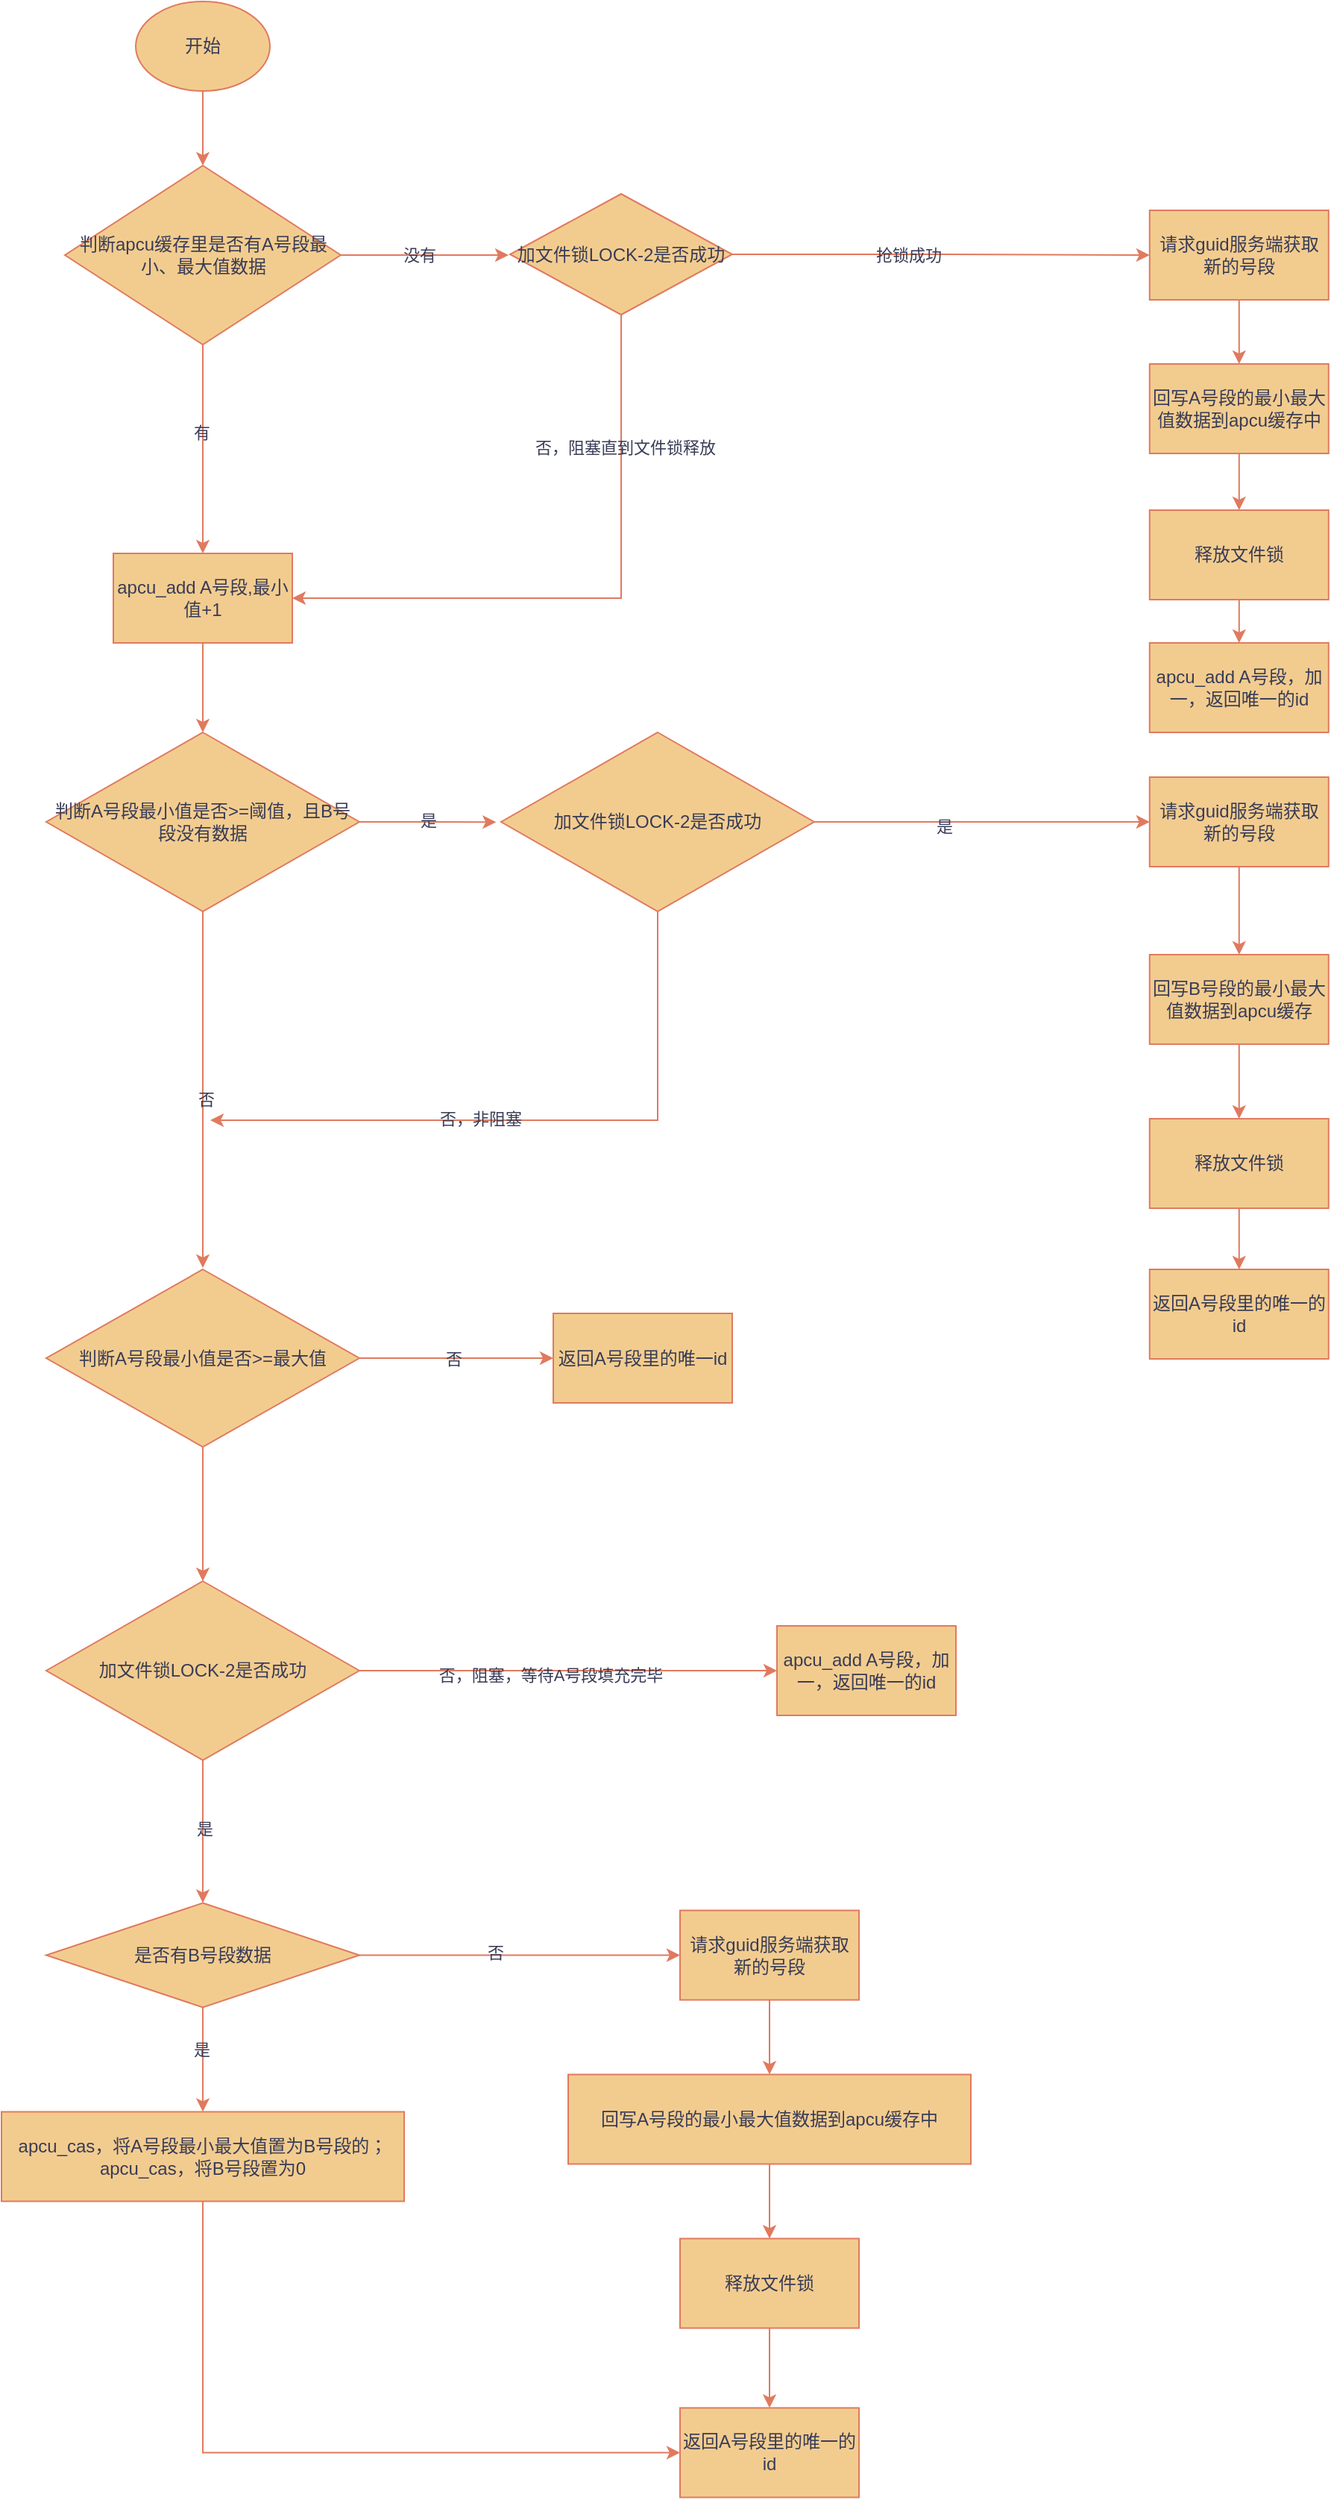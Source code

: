 <mxfile version="21.1.5" type="github">
  <diagram id="C5RBs43oDa-KdzZeNtuy" name="Page-1">
    <mxGraphModel dx="520" dy="791" grid="1" gridSize="10" guides="1" tooltips="1" connect="1" arrows="1" fold="1" page="1" pageScale="1" pageWidth="827" pageHeight="1169" math="0" shadow="0">
      <root>
        <mxCell id="WIyWlLk6GJQsqaUBKTNV-0" />
        <mxCell id="WIyWlLk6GJQsqaUBKTNV-1" parent="WIyWlLk6GJQsqaUBKTNV-0" />
        <mxCell id="EW10OQYBDatXseVUmCqM-0" style="edgeStyle=orthogonalEdgeStyle;rounded=0;orthogonalLoop=1;jettySize=auto;html=1;entryX=0.5;entryY=0;entryDx=0;entryDy=0;labelBackgroundColor=none;strokeColor=#E07A5F;fontColor=default;" parent="WIyWlLk6GJQsqaUBKTNV-1" source="EW10OQYBDatXseVUmCqM-1" target="EW10OQYBDatXseVUmCqM-6" edge="1">
          <mxGeometry relative="1" as="geometry" />
        </mxCell>
        <mxCell id="EW10OQYBDatXseVUmCqM-1" value="开始" style="ellipse;whiteSpace=wrap;html=1;labelBackgroundColor=none;fillColor=#F2CC8F;strokeColor=#E07A5F;fontColor=#393C56;" parent="WIyWlLk6GJQsqaUBKTNV-1" vertex="1">
          <mxGeometry x="1550" y="301" width="90" height="60" as="geometry" />
        </mxCell>
        <mxCell id="EW10OQYBDatXseVUmCqM-2" value="" style="edgeStyle=orthogonalEdgeStyle;rounded=0;orthogonalLoop=1;jettySize=auto;html=1;labelBackgroundColor=none;strokeColor=#E07A5F;fontColor=default;" parent="WIyWlLk6GJQsqaUBKTNV-1" source="EW10OQYBDatXseVUmCqM-6" target="EW10OQYBDatXseVUmCqM-8" edge="1">
          <mxGeometry relative="1" as="geometry" />
        </mxCell>
        <mxCell id="EW10OQYBDatXseVUmCqM-3" value="有" style="edgeLabel;html=1;align=center;verticalAlign=middle;resizable=0;points=[];labelBackgroundColor=none;fontColor=#393C56;" parent="EW10OQYBDatXseVUmCqM-2" vertex="1" connectable="0">
          <mxGeometry x="-0.154" y="-1" relative="1" as="geometry">
            <mxPoint as="offset" />
          </mxGeometry>
        </mxCell>
        <mxCell id="EW10OQYBDatXseVUmCqM-4" value="" style="edgeStyle=orthogonalEdgeStyle;rounded=0;orthogonalLoop=1;jettySize=auto;html=1;labelBackgroundColor=none;strokeColor=#E07A5F;fontColor=default;" parent="WIyWlLk6GJQsqaUBKTNV-1" source="EW10OQYBDatXseVUmCqM-6" edge="1">
          <mxGeometry relative="1" as="geometry">
            <mxPoint x="1800" y="471" as="targetPoint" />
          </mxGeometry>
        </mxCell>
        <mxCell id="EW10OQYBDatXseVUmCqM-5" value="没有" style="edgeLabel;html=1;align=center;verticalAlign=middle;resizable=0;points=[];labelBackgroundColor=none;fontColor=#393C56;" parent="EW10OQYBDatXseVUmCqM-4" vertex="1" connectable="0">
          <mxGeometry x="-0.07" relative="1" as="geometry">
            <mxPoint as="offset" />
          </mxGeometry>
        </mxCell>
        <mxCell id="EW10OQYBDatXseVUmCqM-6" value="判断apcu缓存里是否有A号段最小、最大值数据" style="rhombus;whiteSpace=wrap;html=1;labelBackgroundColor=none;fillColor=#F2CC8F;strokeColor=#E07A5F;fontColor=#393C56;" parent="WIyWlLk6GJQsqaUBKTNV-1" vertex="1">
          <mxGeometry x="1502.5" y="411" width="185" height="120" as="geometry" />
        </mxCell>
        <mxCell id="EW10OQYBDatXseVUmCqM-7" value="" style="edgeStyle=orthogonalEdgeStyle;rounded=0;orthogonalLoop=1;jettySize=auto;html=1;labelBackgroundColor=none;strokeColor=#E07A5F;fontColor=default;" parent="WIyWlLk6GJQsqaUBKTNV-1" source="EW10OQYBDatXseVUmCqM-8" target="EW10OQYBDatXseVUmCqM-24" edge="1">
          <mxGeometry relative="1" as="geometry" />
        </mxCell>
        <mxCell id="EW10OQYBDatXseVUmCqM-8" value="apcu_add A号段,最小值+1" style="whiteSpace=wrap;html=1;labelBackgroundColor=none;fillColor=#F2CC8F;strokeColor=#E07A5F;fontColor=#393C56;" parent="WIyWlLk6GJQsqaUBKTNV-1" vertex="1">
          <mxGeometry x="1535" y="671" width="120" height="60" as="geometry" />
        </mxCell>
        <mxCell id="EW10OQYBDatXseVUmCqM-9" value="" style="edgeStyle=orthogonalEdgeStyle;rounded=0;orthogonalLoop=1;jettySize=auto;html=1;labelBackgroundColor=none;strokeColor=#E07A5F;fontColor=default;" parent="WIyWlLk6GJQsqaUBKTNV-1" source="EW10OQYBDatXseVUmCqM-13" target="EW10OQYBDatXseVUmCqM-15" edge="1">
          <mxGeometry relative="1" as="geometry" />
        </mxCell>
        <mxCell id="EW10OQYBDatXseVUmCqM-10" value="抢锁成功" style="edgeLabel;html=1;align=center;verticalAlign=middle;resizable=0;points=[];labelBackgroundColor=none;fontColor=#393C56;" parent="EW10OQYBDatXseVUmCqM-9" vertex="1" connectable="0">
          <mxGeometry x="0.059" y="2" relative="1" as="geometry">
            <mxPoint x="-30" y="2" as="offset" />
          </mxGeometry>
        </mxCell>
        <mxCell id="EW10OQYBDatXseVUmCqM-11" value="" style="edgeStyle=orthogonalEdgeStyle;rounded=0;orthogonalLoop=1;jettySize=auto;html=1;entryX=1;entryY=0.5;entryDx=0;entryDy=0;exitX=0.5;exitY=1;exitDx=0;exitDy=0;labelBackgroundColor=none;strokeColor=#E07A5F;fontColor=default;" parent="WIyWlLk6GJQsqaUBKTNV-1" source="EW10OQYBDatXseVUmCqM-13" target="EW10OQYBDatXseVUmCqM-8" edge="1">
          <mxGeometry relative="1" as="geometry">
            <mxPoint x="1855" y="581" as="targetPoint" />
            <Array as="points">
              <mxPoint x="1875" y="701" />
            </Array>
          </mxGeometry>
        </mxCell>
        <mxCell id="EW10OQYBDatXseVUmCqM-12" value="否，阻塞直到文件锁释放" style="edgeLabel;html=1;align=center;verticalAlign=middle;resizable=0;points=[];labelBackgroundColor=none;fontColor=#393C56;" parent="EW10OQYBDatXseVUmCqM-11" vertex="1" connectable="0">
          <mxGeometry x="-0.11" y="2" relative="1" as="geometry">
            <mxPoint y="-94" as="offset" />
          </mxGeometry>
        </mxCell>
        <mxCell id="EW10OQYBDatXseVUmCqM-13" value="加文件锁LOCK-2是否成功" style="rhombus;whiteSpace=wrap;html=1;labelBackgroundColor=none;fillColor=#F2CC8F;strokeColor=#E07A5F;fontColor=#393C56;" parent="WIyWlLk6GJQsqaUBKTNV-1" vertex="1">
          <mxGeometry x="1801" y="430" width="149" height="81" as="geometry" />
        </mxCell>
        <mxCell id="EW10OQYBDatXseVUmCqM-14" value="" style="edgeStyle=orthogonalEdgeStyle;rounded=0;orthogonalLoop=1;jettySize=auto;html=1;labelBackgroundColor=none;strokeColor=#E07A5F;fontColor=default;" parent="WIyWlLk6GJQsqaUBKTNV-1" source="EW10OQYBDatXseVUmCqM-15" target="EW10OQYBDatXseVUmCqM-17" edge="1">
          <mxGeometry relative="1" as="geometry" />
        </mxCell>
        <mxCell id="EW10OQYBDatXseVUmCqM-15" value="请求guid服务端获取新的号段" style="whiteSpace=wrap;html=1;labelBackgroundColor=none;fillColor=#F2CC8F;strokeColor=#E07A5F;fontColor=#393C56;" parent="WIyWlLk6GJQsqaUBKTNV-1" vertex="1">
          <mxGeometry x="2229.89" y="441" width="120" height="60" as="geometry" />
        </mxCell>
        <mxCell id="EW10OQYBDatXseVUmCqM-16" value="" style="edgeStyle=orthogonalEdgeStyle;rounded=0;orthogonalLoop=1;jettySize=auto;html=1;labelBackgroundColor=none;strokeColor=#E07A5F;fontColor=default;" parent="WIyWlLk6GJQsqaUBKTNV-1" source="EW10OQYBDatXseVUmCqM-17" target="EW10OQYBDatXseVUmCqM-19" edge="1">
          <mxGeometry relative="1" as="geometry" />
        </mxCell>
        <mxCell id="EW10OQYBDatXseVUmCqM-17" value="回写A号段的最小最大值数据到apcu缓存中" style="whiteSpace=wrap;html=1;labelBackgroundColor=none;fillColor=#F2CC8F;strokeColor=#E07A5F;fontColor=#393C56;" parent="WIyWlLk6GJQsqaUBKTNV-1" vertex="1">
          <mxGeometry x="2229.89" y="544" width="120" height="60" as="geometry" />
        </mxCell>
        <mxCell id="EW10OQYBDatXseVUmCqM-18" value="" style="edgeStyle=orthogonalEdgeStyle;rounded=0;orthogonalLoop=1;jettySize=auto;html=1;labelBackgroundColor=none;strokeColor=#E07A5F;fontColor=default;" parent="WIyWlLk6GJQsqaUBKTNV-1" source="EW10OQYBDatXseVUmCqM-19" target="EW10OQYBDatXseVUmCqM-32" edge="1">
          <mxGeometry relative="1" as="geometry" />
        </mxCell>
        <mxCell id="EW10OQYBDatXseVUmCqM-19" value="释放文件锁" style="whiteSpace=wrap;html=1;labelBackgroundColor=none;fillColor=#F2CC8F;strokeColor=#E07A5F;fontColor=#393C56;" parent="WIyWlLk6GJQsqaUBKTNV-1" vertex="1">
          <mxGeometry x="2229.89" y="642" width="120" height="60" as="geometry" />
        </mxCell>
        <mxCell id="EW10OQYBDatXseVUmCqM-20" value="" style="edgeStyle=orthogonalEdgeStyle;rounded=0;orthogonalLoop=1;jettySize=auto;html=1;entryX=-0.016;entryY=0.501;entryDx=0;entryDy=0;entryPerimeter=0;labelBackgroundColor=none;strokeColor=#E07A5F;fontColor=default;" parent="WIyWlLk6GJQsqaUBKTNV-1" source="EW10OQYBDatXseVUmCqM-24" target="EW10OQYBDatXseVUmCqM-30" edge="1">
          <mxGeometry relative="1" as="geometry">
            <mxPoint x="1780" y="851" as="targetPoint" />
          </mxGeometry>
        </mxCell>
        <mxCell id="EW10OQYBDatXseVUmCqM-21" value="是" style="edgeLabel;html=1;align=center;verticalAlign=middle;resizable=0;points=[];labelBackgroundColor=none;fontColor=#393C56;" parent="EW10OQYBDatXseVUmCqM-20" vertex="1" connectable="0">
          <mxGeometry x="-0.011" y="1" relative="1" as="geometry">
            <mxPoint as="offset" />
          </mxGeometry>
        </mxCell>
        <mxCell id="EW10OQYBDatXseVUmCqM-22" value="" style="edgeStyle=orthogonalEdgeStyle;rounded=0;orthogonalLoop=1;jettySize=auto;html=1;labelBackgroundColor=none;strokeColor=#E07A5F;fontColor=default;" parent="WIyWlLk6GJQsqaUBKTNV-1" source="EW10OQYBDatXseVUmCqM-24" edge="1">
          <mxGeometry relative="1" as="geometry">
            <mxPoint x="1595" y="1150" as="targetPoint" />
          </mxGeometry>
        </mxCell>
        <mxCell id="EW10OQYBDatXseVUmCqM-23" value="否" style="edgeLabel;html=1;align=center;verticalAlign=middle;resizable=0;points=[];labelBackgroundColor=none;fontColor=#393C56;" parent="EW10OQYBDatXseVUmCqM-22" vertex="1" connectable="0">
          <mxGeometry x="0.054" y="1" relative="1" as="geometry">
            <mxPoint as="offset" />
          </mxGeometry>
        </mxCell>
        <mxCell id="EW10OQYBDatXseVUmCqM-24" value="判断A号段最小值是否&amp;gt;=阈值，且B号段没有数据" style="rhombus;whiteSpace=wrap;html=1;labelBackgroundColor=none;fillColor=#F2CC8F;strokeColor=#E07A5F;fontColor=#393C56;" parent="WIyWlLk6GJQsqaUBKTNV-1" vertex="1">
          <mxGeometry x="1490" y="791" width="210" height="120" as="geometry" />
        </mxCell>
        <mxCell id="EW10OQYBDatXseVUmCqM-28" style="edgeStyle=orthogonalEdgeStyle;rounded=0;orthogonalLoop=1;jettySize=auto;html=1;labelBackgroundColor=none;strokeColor=#E07A5F;fontColor=default;" parent="WIyWlLk6GJQsqaUBKTNV-1" source="EW10OQYBDatXseVUmCqM-30" edge="1">
          <mxGeometry relative="1" as="geometry">
            <mxPoint x="1600" y="1051" as="targetPoint" />
            <Array as="points">
              <mxPoint x="1900" y="1051" />
            </Array>
          </mxGeometry>
        </mxCell>
        <mxCell id="EW10OQYBDatXseVUmCqM-29" value="否，非阻塞" style="edgeLabel;html=1;align=center;verticalAlign=middle;resizable=0;points=[];labelBackgroundColor=none;fontColor=#393C56;" parent="EW10OQYBDatXseVUmCqM-28" vertex="1" connectable="0">
          <mxGeometry x="-0.215" y="1" relative="1" as="geometry">
            <mxPoint x="-87" y="-2" as="offset" />
          </mxGeometry>
        </mxCell>
        <mxCell id="EW10OQYBDatXseVUmCqM-38" style="edgeStyle=orthogonalEdgeStyle;rounded=0;orthogonalLoop=1;jettySize=auto;html=1;entryX=0;entryY=0.5;entryDx=0;entryDy=0;labelBackgroundColor=none;strokeColor=#E07A5F;fontColor=default;" parent="WIyWlLk6GJQsqaUBKTNV-1" source="EW10OQYBDatXseVUmCqM-30" target="EW10OQYBDatXseVUmCqM-33" edge="1">
          <mxGeometry relative="1" as="geometry">
            <mxPoint x="2170" y="851" as="targetPoint" />
          </mxGeometry>
        </mxCell>
        <mxCell id="EW10OQYBDatXseVUmCqM-42" value="是" style="edgeLabel;html=1;align=center;verticalAlign=middle;resizable=0;points=[];labelBackgroundColor=none;fontColor=#393C56;" parent="EW10OQYBDatXseVUmCqM-38" vertex="1" connectable="0">
          <mxGeometry x="-0.266" y="-3" relative="1" as="geometry">
            <mxPoint x="4" as="offset" />
          </mxGeometry>
        </mxCell>
        <mxCell id="EW10OQYBDatXseVUmCqM-30" value="加文件锁LOCK-2是否成功" style="rhombus;whiteSpace=wrap;html=1;labelBackgroundColor=none;fillColor=#F2CC8F;strokeColor=#E07A5F;fontColor=#393C56;" parent="WIyWlLk6GJQsqaUBKTNV-1" vertex="1">
          <mxGeometry x="1795" y="791" width="210" height="120" as="geometry" />
        </mxCell>
        <mxCell id="EW10OQYBDatXseVUmCqM-32" value="apcu_add A号段，加一，返回唯一的id" style="whiteSpace=wrap;html=1;labelBackgroundColor=none;fillColor=#F2CC8F;strokeColor=#E07A5F;fontColor=#393C56;" parent="WIyWlLk6GJQsqaUBKTNV-1" vertex="1">
          <mxGeometry x="2229.89" y="731" width="120" height="60" as="geometry" />
        </mxCell>
        <mxCell id="EW10OQYBDatXseVUmCqM-36" value="" style="edgeStyle=orthogonalEdgeStyle;rounded=0;orthogonalLoop=1;jettySize=auto;html=1;labelBackgroundColor=none;strokeColor=#E07A5F;fontColor=default;" parent="WIyWlLk6GJQsqaUBKTNV-1" source="EW10OQYBDatXseVUmCqM-33" target="EW10OQYBDatXseVUmCqM-35" edge="1">
          <mxGeometry relative="1" as="geometry" />
        </mxCell>
        <mxCell id="EW10OQYBDatXseVUmCqM-33" value="请求guid服务端获取新的号段" style="whiteSpace=wrap;html=1;labelBackgroundColor=none;fillColor=#F2CC8F;strokeColor=#E07A5F;fontColor=#393C56;" parent="WIyWlLk6GJQsqaUBKTNV-1" vertex="1">
          <mxGeometry x="2229.89" y="821" width="120" height="60" as="geometry" />
        </mxCell>
        <mxCell id="EW10OQYBDatXseVUmCqM-41" value="" style="edgeStyle=orthogonalEdgeStyle;rounded=0;orthogonalLoop=1;jettySize=auto;html=1;labelBackgroundColor=none;strokeColor=#E07A5F;fontColor=default;" parent="WIyWlLk6GJQsqaUBKTNV-1" source="EW10OQYBDatXseVUmCqM-35" target="EW10OQYBDatXseVUmCqM-40" edge="1">
          <mxGeometry relative="1" as="geometry" />
        </mxCell>
        <mxCell id="EW10OQYBDatXseVUmCqM-35" value="回写B号段的最小最大值数据到apcu缓存" style="whiteSpace=wrap;html=1;labelBackgroundColor=none;fillColor=#F2CC8F;strokeColor=#E07A5F;fontColor=#393C56;" parent="WIyWlLk6GJQsqaUBKTNV-1" vertex="1">
          <mxGeometry x="2229.89" y="940" width="120" height="60" as="geometry" />
        </mxCell>
        <mxCell id="EW10OQYBDatXseVUmCqM-48" value="" style="edgeStyle=orthogonalEdgeStyle;rounded=0;orthogonalLoop=1;jettySize=auto;html=1;labelBackgroundColor=none;strokeColor=#E07A5F;fontColor=default;" parent="WIyWlLk6GJQsqaUBKTNV-1" source="EW10OQYBDatXseVUmCqM-40" target="EW10OQYBDatXseVUmCqM-47" edge="1">
          <mxGeometry relative="1" as="geometry" />
        </mxCell>
        <mxCell id="EW10OQYBDatXseVUmCqM-40" value="释放文件锁" style="whiteSpace=wrap;html=1;labelBackgroundColor=none;fillColor=#F2CC8F;strokeColor=#E07A5F;fontColor=#393C56;" parent="WIyWlLk6GJQsqaUBKTNV-1" vertex="1">
          <mxGeometry x="2229.89" y="1050" width="120" height="60" as="geometry" />
        </mxCell>
        <mxCell id="EW10OQYBDatXseVUmCqM-51" value="" style="edgeStyle=orthogonalEdgeStyle;rounded=0;orthogonalLoop=1;jettySize=auto;html=1;labelBackgroundColor=none;strokeColor=#E07A5F;fontColor=default;" parent="WIyWlLk6GJQsqaUBKTNV-1" source="EW10OQYBDatXseVUmCqM-43" target="EW10OQYBDatXseVUmCqM-50" edge="1">
          <mxGeometry relative="1" as="geometry" />
        </mxCell>
        <mxCell id="EW10OQYBDatXseVUmCqM-52" value="否" style="edgeLabel;html=1;align=center;verticalAlign=middle;resizable=0;points=[];labelBackgroundColor=none;fontColor=#393C56;" parent="EW10OQYBDatXseVUmCqM-51" vertex="1" connectable="0">
          <mxGeometry x="-0.031" relative="1" as="geometry">
            <mxPoint as="offset" />
          </mxGeometry>
        </mxCell>
        <mxCell id="D5kf2ewFrjv8ZklRDmJV-2" value="" style="edgeStyle=orthogonalEdgeStyle;rounded=0;orthogonalLoop=1;jettySize=auto;html=1;labelBackgroundColor=none;strokeColor=#E07A5F;fontColor=default;" edge="1" parent="WIyWlLk6GJQsqaUBKTNV-1" source="EW10OQYBDatXseVUmCqM-43" target="EW10OQYBDatXseVUmCqM-63">
          <mxGeometry relative="1" as="geometry" />
        </mxCell>
        <mxCell id="EW10OQYBDatXseVUmCqM-43" value="判断A号段最小值是否&amp;gt;=最大值" style="rhombus;whiteSpace=wrap;html=1;labelBackgroundColor=none;fillColor=#F2CC8F;strokeColor=#E07A5F;fontColor=#393C56;" parent="WIyWlLk6GJQsqaUBKTNV-1" vertex="1">
          <mxGeometry x="1490" y="1151" width="210" height="119" as="geometry" />
        </mxCell>
        <mxCell id="EW10OQYBDatXseVUmCqM-47" value="返回A号段里的唯一的id" style="whiteSpace=wrap;html=1;labelBackgroundColor=none;fillColor=#F2CC8F;strokeColor=#E07A5F;fontColor=#393C56;" parent="WIyWlLk6GJQsqaUBKTNV-1" vertex="1">
          <mxGeometry x="2229.89" y="1151" width="120" height="60" as="geometry" />
        </mxCell>
        <mxCell id="EW10OQYBDatXseVUmCqM-50" value="返回A号段里的唯一id" style="whiteSpace=wrap;html=1;labelBackgroundColor=none;fillColor=#F2CC8F;strokeColor=#E07A5F;fontColor=#393C56;" parent="WIyWlLk6GJQsqaUBKTNV-1" vertex="1">
          <mxGeometry x="1830" y="1180.5" width="120" height="60" as="geometry" />
        </mxCell>
        <mxCell id="EW10OQYBDatXseVUmCqM-58" value="" style="edgeStyle=orthogonalEdgeStyle;rounded=0;orthogonalLoop=1;jettySize=auto;html=1;labelBackgroundColor=none;strokeColor=#E07A5F;fontColor=default;" parent="WIyWlLk6GJQsqaUBKTNV-1" source="EW10OQYBDatXseVUmCqM-56" target="EW10OQYBDatXseVUmCqM-57" edge="1">
          <mxGeometry relative="1" as="geometry" />
        </mxCell>
        <mxCell id="EW10OQYBDatXseVUmCqM-59" value="是" style="edgeLabel;html=1;align=center;verticalAlign=middle;resizable=0;points=[];labelBackgroundColor=none;fontColor=#393C56;" parent="EW10OQYBDatXseVUmCqM-58" vertex="1" connectable="0">
          <mxGeometry x="-0.203" y="-1" relative="1" as="geometry">
            <mxPoint as="offset" />
          </mxGeometry>
        </mxCell>
        <mxCell id="D5kf2ewFrjv8ZklRDmJV-5" style="edgeStyle=orthogonalEdgeStyle;rounded=0;orthogonalLoop=1;jettySize=auto;html=1;entryX=0;entryY=0.5;entryDx=0;entryDy=0;labelBackgroundColor=none;strokeColor=#E07A5F;fontColor=default;" edge="1" parent="WIyWlLk6GJQsqaUBKTNV-1" source="EW10OQYBDatXseVUmCqM-56" target="EW10OQYBDatXseVUmCqM-64">
          <mxGeometry relative="1" as="geometry" />
        </mxCell>
        <mxCell id="D5kf2ewFrjv8ZklRDmJV-6" value="否" style="edgeLabel;html=1;align=center;verticalAlign=middle;resizable=0;points=[];labelBackgroundColor=none;fontColor=#393C56;" vertex="1" connectable="0" parent="D5kf2ewFrjv8ZklRDmJV-5">
          <mxGeometry x="-0.159" y="2" relative="1" as="geometry">
            <mxPoint as="offset" />
          </mxGeometry>
        </mxCell>
        <mxCell id="EW10OQYBDatXseVUmCqM-56" value="是否有B号段数据" style="rhombus;whiteSpace=wrap;html=1;labelBackgroundColor=none;fillColor=#F2CC8F;strokeColor=#E07A5F;fontColor=#393C56;" parent="WIyWlLk6GJQsqaUBKTNV-1" vertex="1">
          <mxGeometry x="1490" y="1575.75" width="210" height="70" as="geometry" />
        </mxCell>
        <mxCell id="D5kf2ewFrjv8ZklRDmJV-7" style="edgeStyle=orthogonalEdgeStyle;rounded=0;orthogonalLoop=1;jettySize=auto;html=1;entryX=0;entryY=0.5;entryDx=0;entryDy=0;labelBackgroundColor=none;strokeColor=#E07A5F;fontColor=default;" edge="1" parent="WIyWlLk6GJQsqaUBKTNV-1" source="EW10OQYBDatXseVUmCqM-57" target="D5kf2ewFrjv8ZklRDmJV-0">
          <mxGeometry relative="1" as="geometry">
            <Array as="points">
              <mxPoint x="1595" y="1944" />
            </Array>
          </mxGeometry>
        </mxCell>
        <mxCell id="EW10OQYBDatXseVUmCqM-57" value="apcu_cas，将A号段最小最大值置为B号段的；&lt;br&gt;apcu_cas，将B号段置为0" style="whiteSpace=wrap;html=1;labelBackgroundColor=none;fillColor=#F2CC8F;strokeColor=#E07A5F;fontColor=#393C56;" parent="WIyWlLk6GJQsqaUBKTNV-1" vertex="1">
          <mxGeometry x="1460" y="1715.75" width="270" height="60" as="geometry" />
        </mxCell>
        <mxCell id="EW10OQYBDatXseVUmCqM-75" value="" style="edgeStyle=orthogonalEdgeStyle;rounded=0;orthogonalLoop=1;jettySize=auto;html=1;labelBackgroundColor=none;strokeColor=#E07A5F;fontColor=default;" parent="WIyWlLk6GJQsqaUBKTNV-1" source="EW10OQYBDatXseVUmCqM-63" target="EW10OQYBDatXseVUmCqM-74" edge="1">
          <mxGeometry relative="1" as="geometry" />
        </mxCell>
        <mxCell id="EW10OQYBDatXseVUmCqM-76" value="否，阻塞，等待A号段填充完毕" style="edgeLabel;html=1;align=center;verticalAlign=middle;resizable=0;points=[];labelBackgroundColor=none;fontColor=#393C56;" parent="EW10OQYBDatXseVUmCqM-75" vertex="1" connectable="0">
          <mxGeometry x="-0.086" y="-3" relative="1" as="geometry">
            <mxPoint as="offset" />
          </mxGeometry>
        </mxCell>
        <mxCell id="D5kf2ewFrjv8ZklRDmJV-3" value="" style="edgeStyle=orthogonalEdgeStyle;rounded=0;orthogonalLoop=1;jettySize=auto;html=1;labelBackgroundColor=none;strokeColor=#E07A5F;fontColor=default;" edge="1" parent="WIyWlLk6GJQsqaUBKTNV-1" source="EW10OQYBDatXseVUmCqM-63" target="EW10OQYBDatXseVUmCqM-56">
          <mxGeometry relative="1" as="geometry" />
        </mxCell>
        <mxCell id="D5kf2ewFrjv8ZklRDmJV-4" value="是" style="edgeLabel;html=1;align=center;verticalAlign=middle;resizable=0;points=[];labelBackgroundColor=none;fontColor=#393C56;" vertex="1" connectable="0" parent="D5kf2ewFrjv8ZklRDmJV-3">
          <mxGeometry x="-0.038" y="1" relative="1" as="geometry">
            <mxPoint as="offset" />
          </mxGeometry>
        </mxCell>
        <mxCell id="EW10OQYBDatXseVUmCqM-63" value="加文件锁LOCK-2是否成功" style="rhombus;whiteSpace=wrap;html=1;labelBackgroundColor=none;fillColor=#F2CC8F;strokeColor=#E07A5F;fontColor=#393C56;" parent="WIyWlLk6GJQsqaUBKTNV-1" vertex="1">
          <mxGeometry x="1490" y="1360" width="210" height="120" as="geometry" />
        </mxCell>
        <mxCell id="EW10OQYBDatXseVUmCqM-68" value="" style="edgeStyle=orthogonalEdgeStyle;rounded=0;orthogonalLoop=1;jettySize=auto;html=1;entryX=0.5;entryY=0;entryDx=0;entryDy=0;labelBackgroundColor=none;strokeColor=#E07A5F;fontColor=default;" parent="WIyWlLk6GJQsqaUBKTNV-1" source="EW10OQYBDatXseVUmCqM-64" edge="1" target="EW10OQYBDatXseVUmCqM-70">
          <mxGeometry relative="1" as="geometry">
            <mxPoint x="1975" y="1680.75" as="targetPoint" />
          </mxGeometry>
        </mxCell>
        <mxCell id="EW10OQYBDatXseVUmCqM-64" value="请求guid服务端获取新的号段" style="whiteSpace=wrap;html=1;labelBackgroundColor=none;fillColor=#F2CC8F;strokeColor=#E07A5F;fontColor=#393C56;" parent="WIyWlLk6GJQsqaUBKTNV-1" vertex="1">
          <mxGeometry x="1915" y="1580.75" width="120" height="60" as="geometry" />
        </mxCell>
        <mxCell id="EW10OQYBDatXseVUmCqM-73" value="" style="edgeStyle=orthogonalEdgeStyle;rounded=0;orthogonalLoop=1;jettySize=auto;html=1;labelBackgroundColor=none;strokeColor=#E07A5F;fontColor=default;" parent="WIyWlLk6GJQsqaUBKTNV-1" source="EW10OQYBDatXseVUmCqM-70" target="EW10OQYBDatXseVUmCqM-72" edge="1">
          <mxGeometry relative="1" as="geometry" />
        </mxCell>
        <mxCell id="EW10OQYBDatXseVUmCqM-70" value="回写A号段的最小最大值数据到apcu缓存中" style="whiteSpace=wrap;html=1;labelBackgroundColor=none;fillColor=#F2CC8F;strokeColor=#E07A5F;fontColor=#393C56;" parent="WIyWlLk6GJQsqaUBKTNV-1" vertex="1">
          <mxGeometry x="1840" y="1690.75" width="270" height="60" as="geometry" />
        </mxCell>
        <mxCell id="D5kf2ewFrjv8ZklRDmJV-1" value="" style="edgeStyle=orthogonalEdgeStyle;rounded=0;orthogonalLoop=1;jettySize=auto;html=1;labelBackgroundColor=none;strokeColor=#E07A5F;fontColor=default;" edge="1" parent="WIyWlLk6GJQsqaUBKTNV-1" source="EW10OQYBDatXseVUmCqM-72" target="D5kf2ewFrjv8ZklRDmJV-0">
          <mxGeometry relative="1" as="geometry" />
        </mxCell>
        <mxCell id="EW10OQYBDatXseVUmCqM-72" value="释放文件锁" style="whiteSpace=wrap;html=1;labelBackgroundColor=none;fillColor=#F2CC8F;strokeColor=#E07A5F;fontColor=#393C56;" parent="WIyWlLk6GJQsqaUBKTNV-1" vertex="1">
          <mxGeometry x="1915" y="1800.75" width="120" height="60" as="geometry" />
        </mxCell>
        <mxCell id="EW10OQYBDatXseVUmCqM-74" value="apcu_add A号段，加一，返回唯一的id" style="whiteSpace=wrap;html=1;labelBackgroundColor=none;fillColor=#F2CC8F;strokeColor=#E07A5F;fontColor=#393C56;" parent="WIyWlLk6GJQsqaUBKTNV-1" vertex="1">
          <mxGeometry x="1980" y="1390.0" width="120" height="60" as="geometry" />
        </mxCell>
        <mxCell id="D5kf2ewFrjv8ZklRDmJV-0" value="返回A号段里的唯一的id" style="whiteSpace=wrap;html=1;labelBackgroundColor=none;fillColor=#F2CC8F;strokeColor=#E07A5F;fontColor=#393C56;" vertex="1" parent="WIyWlLk6GJQsqaUBKTNV-1">
          <mxGeometry x="1915" y="1914.25" width="120" height="60" as="geometry" />
        </mxCell>
      </root>
    </mxGraphModel>
  </diagram>
</mxfile>
